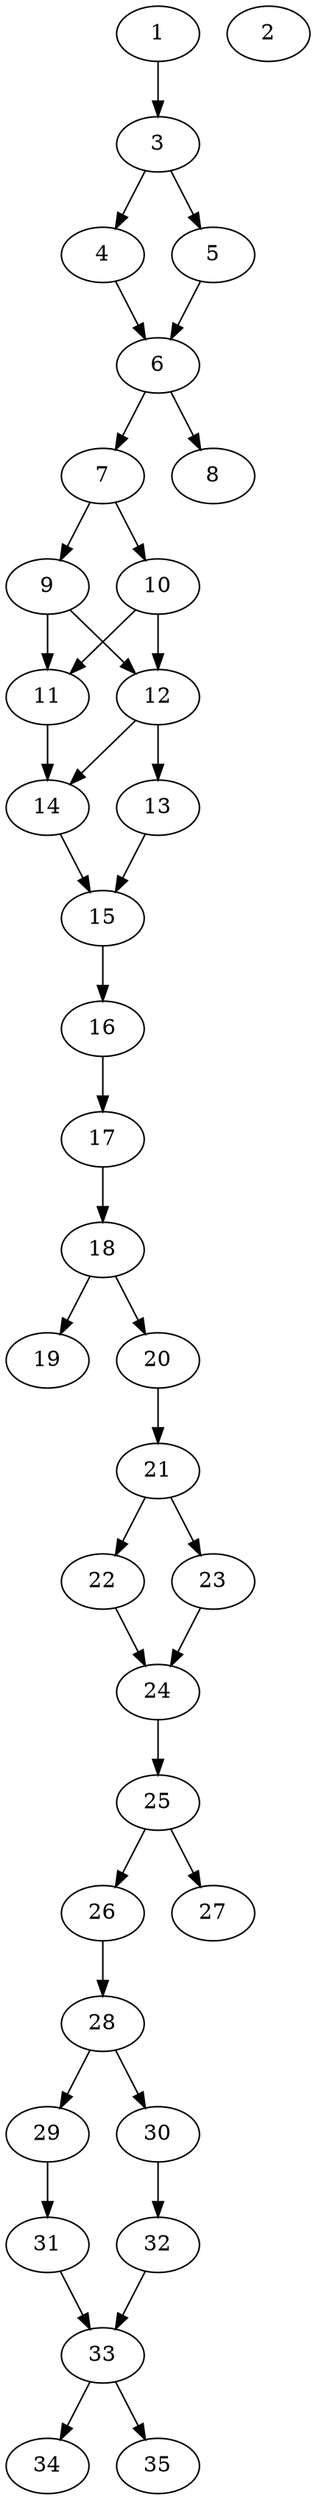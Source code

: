 // DAG automatically generated by daggen at Thu Oct  3 14:05:37 2019
// ./daggen --dot -n 35 --ccr 0.4 --fat 0.3 --regular 0.9 --density 0.7 --mindata 5242880 --maxdata 52428800 
digraph G {
  1 [size="64245760", alpha="0.10", expect_size="25698304"] 
  1 -> 3 [size ="25698304"]
  2 [size="121792000", alpha="0.11", expect_size="48716800"] 
  3 [size="130608640", alpha="0.06", expect_size="52243456"] 
  3 -> 4 [size ="52243456"]
  3 -> 5 [size ="52243456"]
  4 [size="33095680", alpha="0.09", expect_size="13238272"] 
  4 -> 6 [size ="13238272"]
  5 [size="124943360", alpha="0.03", expect_size="49977344"] 
  5 -> 6 [size ="49977344"]
  6 [size="69639680", alpha="0.03", expect_size="27855872"] 
  6 -> 7 [size ="27855872"]
  6 -> 8 [size ="27855872"]
  7 [size="116313600", alpha="0.16", expect_size="46525440"] 
  7 -> 9 [size ="46525440"]
  7 -> 10 [size ="46525440"]
  8 [size="51287040", alpha="0.16", expect_size="20514816"] 
  9 [size="65651200", alpha="0.03", expect_size="26260480"] 
  9 -> 11 [size ="26260480"]
  9 -> 12 [size ="26260480"]
  10 [size="36032000", alpha="0.08", expect_size="14412800"] 
  10 -> 11 [size ="14412800"]
  10 -> 12 [size ="14412800"]
  11 [size="107752960", alpha="0.18", expect_size="43101184"] 
  11 -> 14 [size ="43101184"]
  12 [size="50680320", alpha="0.16", expect_size="20272128"] 
  12 -> 13 [size ="20272128"]
  12 -> 14 [size ="20272128"]
  13 [size="115660800", alpha="0.20", expect_size="46264320"] 
  13 -> 15 [size ="46264320"]
  14 [size="31498240", alpha="0.16", expect_size="12599296"] 
  14 -> 15 [size ="12599296"]
  15 [size="83942400", alpha="0.02", expect_size="33576960"] 
  15 -> 16 [size ="33576960"]
  16 [size="103319040", alpha="0.17", expect_size="41327616"] 
  16 -> 17 [size ="41327616"]
  17 [size="123847680", alpha="0.17", expect_size="49539072"] 
  17 -> 18 [size ="49539072"]
  18 [size="99276800", alpha="0.06", expect_size="39710720"] 
  18 -> 19 [size ="39710720"]
  18 -> 20 [size ="39710720"]
  19 [size="78448640", alpha="0.15", expect_size="31379456"] 
  20 [size="95262720", alpha="0.02", expect_size="38105088"] 
  20 -> 21 [size ="38105088"]
  21 [size="26457600", alpha="0.17", expect_size="10583040"] 
  21 -> 22 [size ="10583040"]
  21 -> 23 [size ="10583040"]
  22 [size="130447360", alpha="0.11", expect_size="52178944"] 
  22 -> 24 [size ="52178944"]
  23 [size="108564480", alpha="0.05", expect_size="43425792"] 
  23 -> 24 [size ="43425792"]
  24 [size="108416000", alpha="0.02", expect_size="43366400"] 
  24 -> 25 [size ="43366400"]
  25 [size="82065920", alpha="0.18", expect_size="32826368"] 
  25 -> 26 [size ="32826368"]
  25 -> 27 [size ="32826368"]
  26 [size="91018240", alpha="0.04", expect_size="36407296"] 
  26 -> 28 [size ="36407296"]
  27 [size="74688000", alpha="0.08", expect_size="29875200"] 
  28 [size="54110720", alpha="0.17", expect_size="21644288"] 
  28 -> 29 [size ="21644288"]
  28 -> 30 [size ="21644288"]
  29 [size="88524800", alpha="0.16", expect_size="35409920"] 
  29 -> 31 [size ="35409920"]
  30 [size="58844160", alpha="0.18", expect_size="23537664"] 
  30 -> 32 [size ="23537664"]
  31 [size="69404160", alpha="0.17", expect_size="27761664"] 
  31 -> 33 [size ="27761664"]
  32 [size="53378560", alpha="0.02", expect_size="21351424"] 
  32 -> 33 [size ="21351424"]
  33 [size="119452160", alpha="0.04", expect_size="47780864"] 
  33 -> 34 [size ="47780864"]
  33 -> 35 [size ="47780864"]
  34 [size="31237120", alpha="0.10", expect_size="12494848"] 
  35 [size="44648960", alpha="0.07", expect_size="17859584"] 
}
